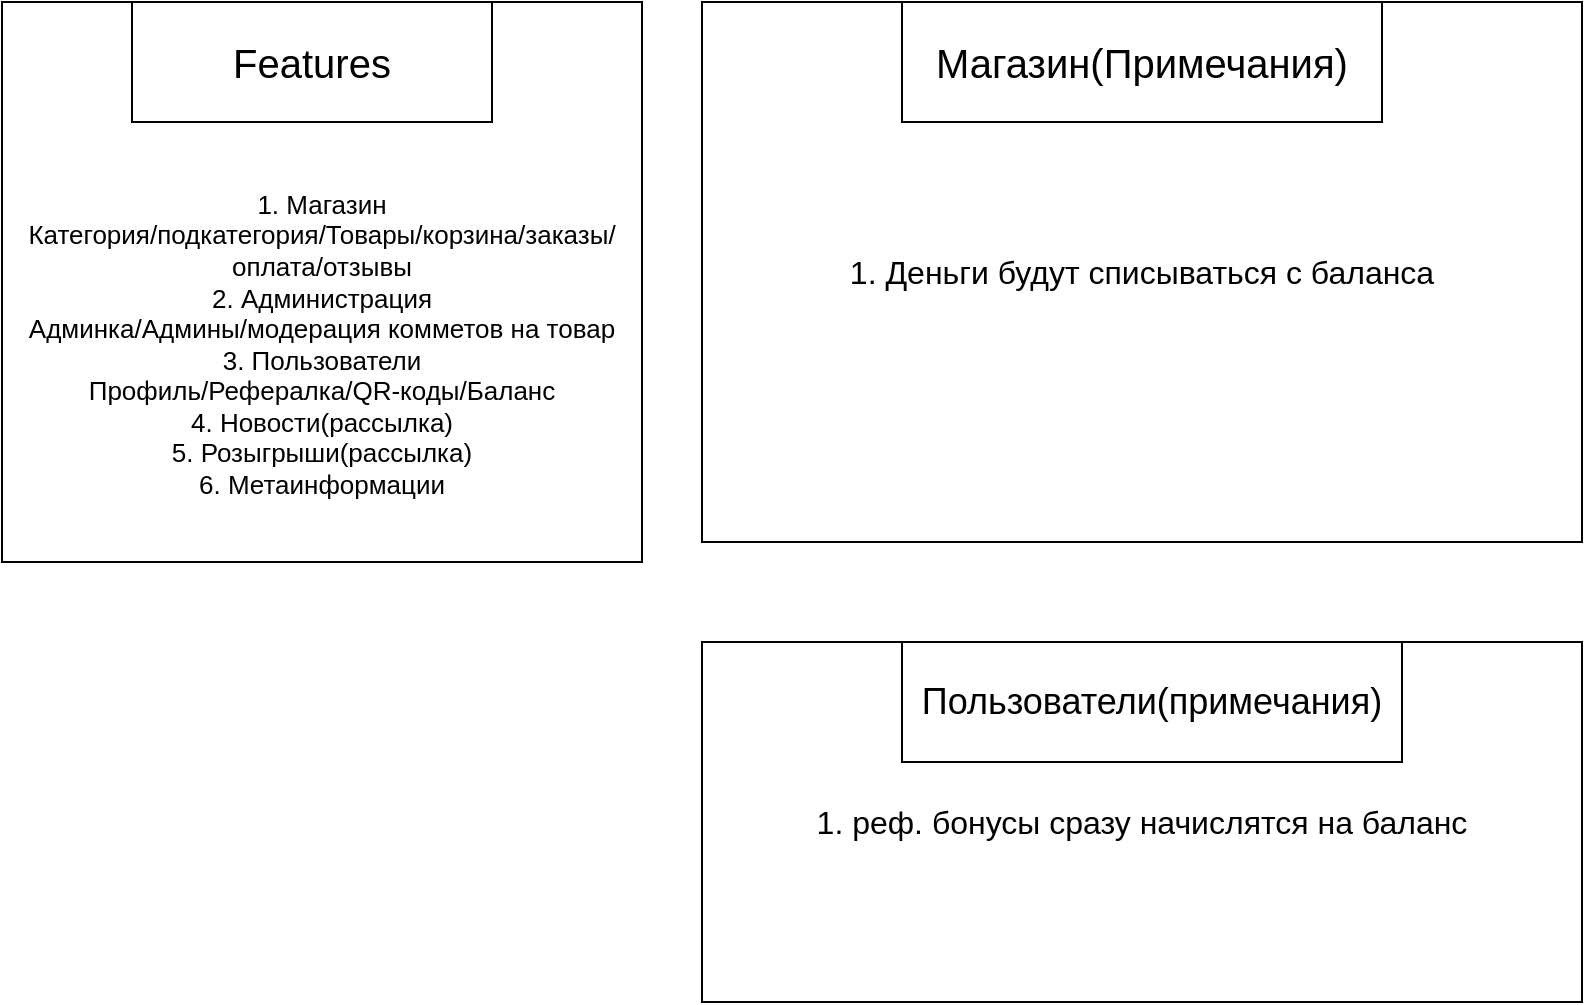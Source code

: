<mxfile version="24.4.6" type="device">
  <diagram name="Страница — 1" id="QnJkc_lvnWfPjX_3n_H7">
    <mxGraphModel dx="819" dy="454" grid="1" gridSize="10" guides="1" tooltips="1" connect="1" arrows="1" fold="1" page="1" pageScale="1" pageWidth="1920" pageHeight="1200" math="0" shadow="0">
      <root>
        <mxCell id="0" />
        <mxCell id="1" parent="0" />
        <mxCell id="Guo8bGL0WaCJx79FnwmX-3" value="&lt;div style=&quot;font-size: 13px;&quot;&gt;&lt;font style=&quot;font-size: 13px;&quot;&gt;&lt;br&gt;&lt;/font&gt;&lt;/div&gt;&lt;div style=&quot;font-size: 13px;&quot;&gt;&lt;font style=&quot;font-size: 13px;&quot;&gt;&lt;br&gt;&lt;/font&gt;&lt;/div&gt;&lt;div style=&quot;font-size: 13px;&quot;&gt;&lt;font style=&quot;font-size: 13px;&quot;&gt;&lt;br&gt;&lt;/font&gt;&lt;/div&gt;&lt;div style=&quot;font-size: 13px;&quot;&gt;&lt;font style=&quot;font-size: 13px;&quot;&gt;&lt;br&gt;&lt;/font&gt;&lt;/div&gt;&lt;div style=&quot;font-size: 13px;&quot;&gt;&lt;font style=&quot;font-size: 13px;&quot;&gt;1. Магазин&lt;/font&gt;&lt;/div&gt;&lt;div style=&quot;font-size: 13px;&quot;&gt;&lt;font style=&quot;font-size: 13px;&quot;&gt;Категория/подкатегория/Товары/корзина/заказы/оплата/отзывы&lt;/font&gt;&lt;/div&gt;&lt;div style=&quot;font-size: 13px;&quot;&gt;&lt;font style=&quot;font-size: 13px;&quot;&gt;2. Администрация&lt;/font&gt;&lt;/div&gt;&lt;div style=&quot;font-size: 13px;&quot;&gt;&lt;font style=&quot;font-size: 13px;&quot;&gt;Админка/Админы/модерация комметов на товар&lt;/font&gt;&lt;/div&gt;&lt;div style=&quot;font-size: 13px;&quot;&gt;&lt;font style=&quot;font-size: 13px;&quot;&gt;3. Пользователи&lt;/font&gt;&lt;/div&gt;&lt;div style=&quot;font-size: 13px;&quot;&gt;&lt;font style=&quot;font-size: 13px;&quot;&gt;Профиль/Рефералка/QR-коды/Баланс&lt;/font&gt;&lt;/div&gt;&lt;div style=&quot;font-size: 13px;&quot;&gt;&lt;font style=&quot;font-size: 13px;&quot;&gt;4. Новости(рассылка)&lt;/font&gt;&lt;/div&gt;&lt;div style=&quot;font-size: 13px;&quot;&gt;&lt;font style=&quot;font-size: 13px;&quot;&gt;5. Розыгрыши(рассылка)&lt;/font&gt;&lt;/div&gt;&lt;div style=&quot;font-size: 13px;&quot;&gt;&lt;font style=&quot;font-size: 13px;&quot;&gt;&lt;font style=&quot;font-size: 13px;&quot;&gt;6. Метаинформации&lt;/font&gt;&lt;font style=&quot;font-size: 13px;&quot;&gt;&lt;br&gt;&lt;/font&gt;&lt;/font&gt;&lt;/div&gt;" style="rounded=0;whiteSpace=wrap;html=1;fillColor=default;shadow=0;glass=0;noLabel=0;verticalAlign=middle;align=center;labelBackgroundColor=none;" parent="1" vertex="1">
          <mxGeometry x="570" y="120" width="320" height="280" as="geometry" />
        </mxCell>
        <mxCell id="Guo8bGL0WaCJx79FnwmX-2" value="Features" style="rounded=0;whiteSpace=wrap;html=1;fontSize=20;" parent="1" vertex="1">
          <mxGeometry x="635" y="120" width="180" height="60" as="geometry" />
        </mxCell>
        <mxCell id="Guo8bGL0WaCJx79FnwmX-4" value="&lt;font style=&quot;font-size: 16px;&quot;&gt;1. Деньги будут списываться с баланса&lt;/font&gt;" style="rounded=0;whiteSpace=wrap;html=1;fontSize=16;align=center;" parent="1" vertex="1">
          <mxGeometry x="920" y="120" width="440" height="270" as="geometry" />
        </mxCell>
        <mxCell id="Guo8bGL0WaCJx79FnwmX-5" value="Магазин(Примечания)" style="rounded=0;whiteSpace=wrap;html=1;fontSize=20;" parent="1" vertex="1">
          <mxGeometry x="1020" y="120" width="240" height="60" as="geometry" />
        </mxCell>
        <mxCell id="Guo8bGL0WaCJx79FnwmX-6" value="1. реф. бонусы сразу начислятся на баланс" style="rounded=0;whiteSpace=wrap;html=1;fontSize=16;" parent="1" vertex="1">
          <mxGeometry x="920" y="440" width="440" height="180" as="geometry" />
        </mxCell>
        <mxCell id="Guo8bGL0WaCJx79FnwmX-7" value="Пользователи(примечания)" style="rounded=0;whiteSpace=wrap;html=1;fontSize=18;" parent="1" vertex="1">
          <mxGeometry x="1020" y="440" width="250" height="60" as="geometry" />
        </mxCell>
      </root>
    </mxGraphModel>
  </diagram>
</mxfile>
